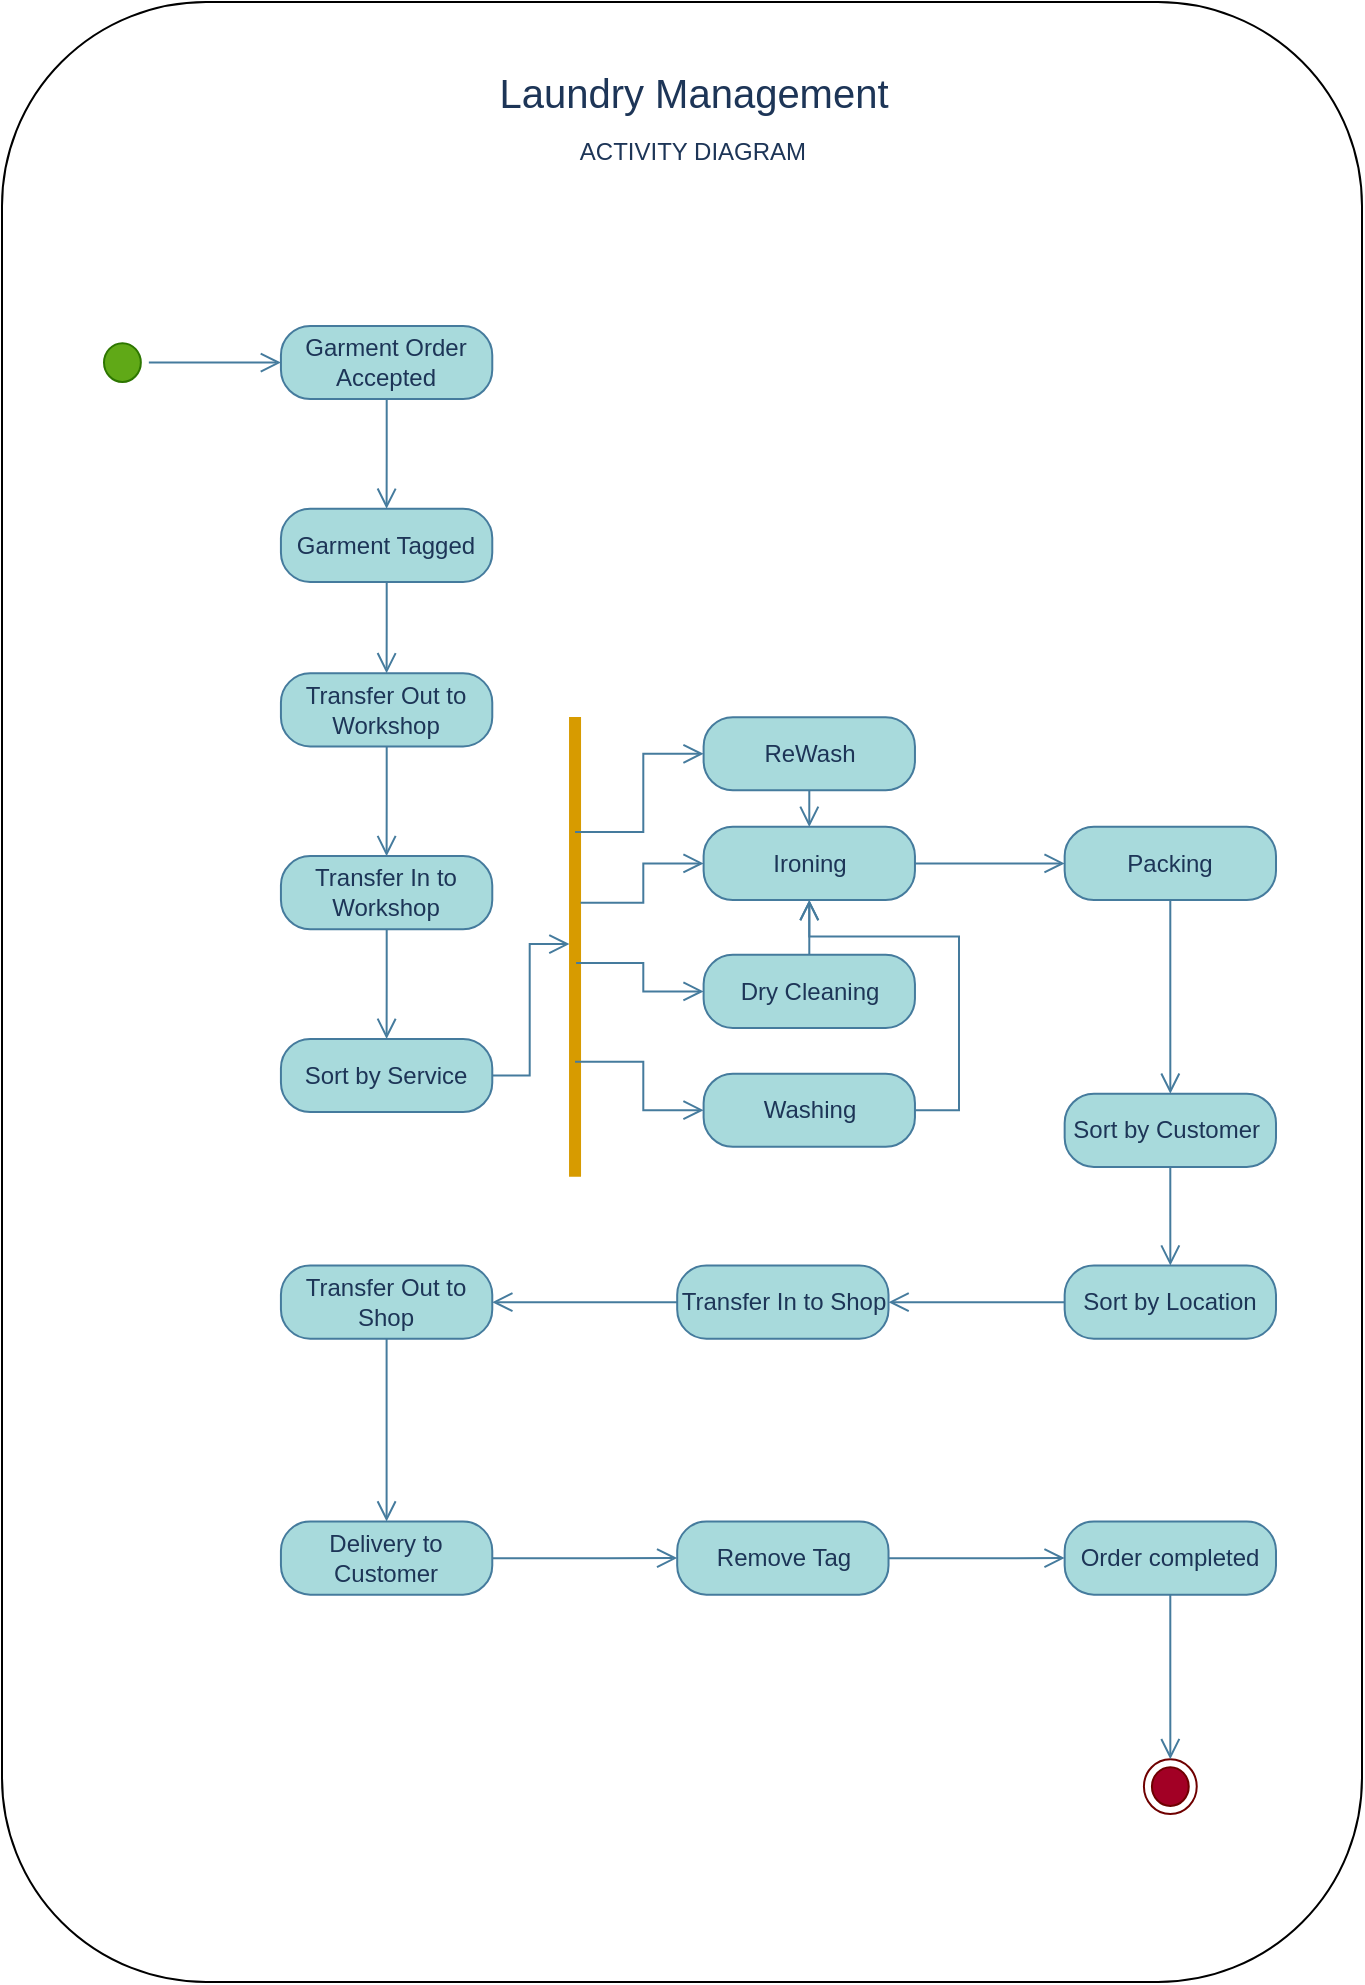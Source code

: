 <mxfile version="22.1.5" type="device">
  <diagram name="Page-1" id="9u3sA80BS_RKi0vl8UA2">
    <mxGraphModel dx="1865" dy="1249" grid="1" gridSize="10" guides="1" tooltips="1" connect="1" arrows="1" fold="1" page="1" pageScale="1" pageWidth="850" pageHeight="1100" math="0" shadow="0">
      <root>
        <mxCell id="0" />
        <mxCell id="1" parent="0" />
        <mxCell id="1Q-vxF2kPwT3aU766_Si-11" value="" style="rounded=1;whiteSpace=wrap;html=1;labelBackgroundColor=none;" parent="1" vertex="1">
          <mxGeometry x="80" y="50" width="680" height="990" as="geometry" />
        </mxCell>
        <mxCell id="1Q-vxF2kPwT3aU766_Si-8" value="" style="group;labelBackgroundColor=none;fontColor=#1D3557;" parent="1" vertex="1" connectable="0">
          <mxGeometry x="306" y="80" width="240" height="60" as="geometry" />
        </mxCell>
        <mxCell id="1Q-vxF2kPwT3aU766_Si-9" value="&lt;font style=&quot;font-size: 20px;&quot;&gt;Laundry Management&lt;/font&gt;" style="text;html=1;strokeColor=none;fillColor=none;align=center;verticalAlign=middle;whiteSpace=wrap;rounded=0;labelBackgroundColor=none;fontColor=#1D3557;" parent="1Q-vxF2kPwT3aU766_Si-8" vertex="1">
          <mxGeometry width="240" height="30" as="geometry" />
        </mxCell>
        <mxCell id="1Q-vxF2kPwT3aU766_Si-10" value="ACTIVITY DIAGRAM" style="text;html=1;strokeColor=none;fillColor=none;align=center;verticalAlign=middle;whiteSpace=wrap;rounded=0;labelBackgroundColor=none;fontColor=#1D3557;" parent="1Q-vxF2kPwT3aU766_Si-8" vertex="1">
          <mxGeometry x="53" y="30" width="133" height="30" as="geometry" />
        </mxCell>
        <mxCell id="1Q-vxF2kPwT3aU766_Si-62" value="" style="group;labelBackgroundColor=none;fontColor=#1D3557;" parent="1" vertex="1" connectable="0">
          <mxGeometry x="127" y="212" width="590" height="744" as="geometry" />
        </mxCell>
        <mxCell id="1Q-vxF2kPwT3aU766_Si-1" value="" style="ellipse;html=1;shape=startState;fillColor=#60a917;strokeColor=#2D7600;labelBackgroundColor=none;fontColor=#ffffff;" parent="1Q-vxF2kPwT3aU766_Si-62" vertex="1">
          <mxGeometry y="4.57" width="26.418" height="27.42" as="geometry" />
        </mxCell>
        <mxCell id="1Q-vxF2kPwT3aU766_Si-2" value="" style="edgeStyle=orthogonalEdgeStyle;html=1;verticalAlign=bottom;endArrow=open;endSize=8;strokeColor=#457B9D;rounded=0;entryX=0;entryY=0.5;entryDx=0;entryDy=0;labelBackgroundColor=none;fontColor=default;" parent="1Q-vxF2kPwT3aU766_Si-62" source="1Q-vxF2kPwT3aU766_Si-1" target="1Q-vxF2kPwT3aU766_Si-6" edge="1">
          <mxGeometry relative="1" as="geometry">
            <mxPoint x="52.836" y="-4.57" as="targetPoint" />
          </mxGeometry>
        </mxCell>
        <mxCell id="1Q-vxF2kPwT3aU766_Si-3" value="" style="ellipse;html=1;shape=endState;fillColor=#a20025;strokeColor=#6F0000;labelBackgroundColor=none;fontColor=#ffffff;" parent="1Q-vxF2kPwT3aU766_Si-62" vertex="1">
          <mxGeometry x="523.955" y="716.58" width="26.418" height="27.42" as="geometry" />
        </mxCell>
        <mxCell id="1Q-vxF2kPwT3aU766_Si-6" value="Garment Order Accepted" style="rounded=1;whiteSpace=wrap;html=1;arcSize=40;fillColor=#A8DADC;strokeColor=#457B9D;labelBackgroundColor=none;fontColor=#1D3557;" parent="1Q-vxF2kPwT3aU766_Si-62" vertex="1">
          <mxGeometry x="92.463" width="105.672" height="36.56" as="geometry" />
        </mxCell>
        <mxCell id="1Q-vxF2kPwT3aU766_Si-7" value="" style="edgeStyle=orthogonalEdgeStyle;html=1;verticalAlign=bottom;endArrow=open;endSize=8;strokeColor=#457B9D;rounded=0;entryX=0.5;entryY=0;entryDx=0;entryDy=0;labelBackgroundColor=none;fontColor=default;" parent="1Q-vxF2kPwT3aU766_Si-62" source="1Q-vxF2kPwT3aU766_Si-6" target="1Q-vxF2kPwT3aU766_Si-18" edge="1">
          <mxGeometry relative="1" as="geometry">
            <mxPoint x="145.299" y="91.4" as="targetPoint" />
          </mxGeometry>
        </mxCell>
        <mxCell id="1Q-vxF2kPwT3aU766_Si-12" value="Transfer Out to Workshop" style="rounded=1;whiteSpace=wrap;html=1;arcSize=40;fillColor=#A8DADC;strokeColor=#457B9D;labelBackgroundColor=none;fontColor=#1D3557;" parent="1Q-vxF2kPwT3aU766_Si-62" vertex="1">
          <mxGeometry x="92.463" y="173.661" width="105.672" height="36.56" as="geometry" />
        </mxCell>
        <mxCell id="1Q-vxF2kPwT3aU766_Si-13" value="" style="edgeStyle=orthogonalEdgeStyle;html=1;verticalAlign=bottom;endArrow=open;endSize=8;strokeColor=#457B9D;rounded=0;entryX=0.5;entryY=0;entryDx=0;entryDy=0;labelBackgroundColor=none;fontColor=default;" parent="1Q-vxF2kPwT3aU766_Si-62" source="1Q-vxF2kPwT3aU766_Si-12" target="1Q-vxF2kPwT3aU766_Si-14" edge="1">
          <mxGeometry relative="1" as="geometry">
            <mxPoint x="237.761" y="274.201" as="targetPoint" />
          </mxGeometry>
        </mxCell>
        <mxCell id="1Q-vxF2kPwT3aU766_Si-14" value="Transfer In to Workshop" style="rounded=1;whiteSpace=wrap;html=1;arcSize=40;fillColor=#A8DADC;strokeColor=#457B9D;labelBackgroundColor=none;fontColor=#1D3557;" parent="1Q-vxF2kPwT3aU766_Si-62" vertex="1">
          <mxGeometry x="92.463" y="265.061" width="105.672" height="36.56" as="geometry" />
        </mxCell>
        <mxCell id="1Q-vxF2kPwT3aU766_Si-15" value="" style="edgeStyle=orthogonalEdgeStyle;html=1;verticalAlign=bottom;endArrow=open;endSize=8;strokeColor=#457B9D;rounded=0;entryX=0.5;entryY=0;entryDx=0;entryDy=0;labelBackgroundColor=none;fontColor=default;" parent="1Q-vxF2kPwT3aU766_Si-62" source="1Q-vxF2kPwT3aU766_Si-14" target="1Q-vxF2kPwT3aU766_Si-21" edge="1">
          <mxGeometry relative="1" as="geometry">
            <mxPoint x="378.657" y="283.342" as="targetPoint" />
          </mxGeometry>
        </mxCell>
        <mxCell id="1Q-vxF2kPwT3aU766_Si-18" value="Garment Tagged" style="rounded=1;whiteSpace=wrap;html=1;arcSize=40;fillColor=#A8DADC;strokeColor=#457B9D;labelBackgroundColor=none;fontColor=#1D3557;" parent="1Q-vxF2kPwT3aU766_Si-62" vertex="1">
          <mxGeometry x="92.463" y="91.4" width="105.672" height="36.56" as="geometry" />
        </mxCell>
        <mxCell id="1Q-vxF2kPwT3aU766_Si-19" value="" style="edgeStyle=orthogonalEdgeStyle;html=1;verticalAlign=bottom;endArrow=open;endSize=8;strokeColor=#457B9D;rounded=0;entryX=0.5;entryY=0;entryDx=0;entryDy=0;labelBackgroundColor=none;fontColor=default;" parent="1Q-vxF2kPwT3aU766_Si-62" source="1Q-vxF2kPwT3aU766_Si-18" target="1Q-vxF2kPwT3aU766_Si-12" edge="1">
          <mxGeometry relative="1" as="geometry">
            <mxPoint x="145.299" y="164.521" as="targetPoint" />
          </mxGeometry>
        </mxCell>
        <mxCell id="1Q-vxF2kPwT3aU766_Si-21" value="Sort by Service" style="rounded=1;whiteSpace=wrap;html=1;arcSize=40;fillColor=#A8DADC;strokeColor=#457B9D;labelBackgroundColor=none;fontColor=#1D3557;" parent="1Q-vxF2kPwT3aU766_Si-62" vertex="1">
          <mxGeometry x="92.463" y="356.462" width="105.672" height="36.56" as="geometry" />
        </mxCell>
        <mxCell id="1Q-vxF2kPwT3aU766_Si-22" value="" style="edgeStyle=orthogonalEdgeStyle;html=1;verticalAlign=bottom;endArrow=open;endSize=8;strokeColor=#457B9D;rounded=0;entryX=0.494;entryY=0.849;entryDx=0;entryDy=0;entryPerimeter=0;labelBackgroundColor=none;fontColor=default;" parent="1Q-vxF2kPwT3aU766_Si-62" source="1Q-vxF2kPwT3aU766_Si-21" target="1Q-vxF2kPwT3aU766_Si-47" edge="1">
          <mxGeometry relative="1" as="geometry">
            <mxPoint x="61.642" y="438.722" as="targetPoint" />
          </mxGeometry>
        </mxCell>
        <mxCell id="1Q-vxF2kPwT3aU766_Si-23" value="Washing" style="rounded=1;whiteSpace=wrap;html=1;arcSize=40;fillColor=#A8DADC;strokeColor=#457B9D;labelBackgroundColor=none;fontColor=#1D3557;" parent="1Q-vxF2kPwT3aU766_Si-62" vertex="1">
          <mxGeometry x="303.806" y="373.828" width="105.672" height="36.56" as="geometry" />
        </mxCell>
        <mxCell id="1Q-vxF2kPwT3aU766_Si-24" value="" style="edgeStyle=orthogonalEdgeStyle;html=1;verticalAlign=bottom;endArrow=open;endSize=8;strokeColor=#457B9D;rounded=0;labelBackgroundColor=none;fontColor=default;" parent="1Q-vxF2kPwT3aU766_Si-62" source="1Q-vxF2kPwT3aU766_Si-23" edge="1">
          <mxGeometry relative="1" as="geometry">
            <mxPoint x="356.642" y="286.998" as="targetPoint" />
            <Array as="points">
              <mxPoint x="431.493" y="392.108" />
              <mxPoint x="431.493" y="305.278" />
              <mxPoint x="356.642" y="305.278" />
              <mxPoint x="356.642" y="286.998" />
            </Array>
          </mxGeometry>
        </mxCell>
        <mxCell id="1Q-vxF2kPwT3aU766_Si-25" value="Dry Cleaning" style="rounded=1;whiteSpace=wrap;html=1;arcSize=40;fillColor=#A8DADC;strokeColor=#457B9D;labelBackgroundColor=none;fontColor=#1D3557;" parent="1Q-vxF2kPwT3aU766_Si-62" vertex="1">
          <mxGeometry x="303.806" y="314.418" width="105.672" height="36.56" as="geometry" />
        </mxCell>
        <mxCell id="1Q-vxF2kPwT3aU766_Si-26" value="" style="edgeStyle=orthogonalEdgeStyle;html=1;verticalAlign=bottom;endArrow=open;endSize=8;strokeColor=#457B9D;rounded=0;entryX=0.5;entryY=1;entryDx=0;entryDy=0;labelBackgroundColor=none;fontColor=default;" parent="1Q-vxF2kPwT3aU766_Si-62" source="1Q-vxF2kPwT3aU766_Si-25" target="1Q-vxF2kPwT3aU766_Si-27" edge="1">
          <mxGeometry relative="1" as="geometry">
            <mxPoint x="356.642" y="277.857" as="targetPoint" />
          </mxGeometry>
        </mxCell>
        <mxCell id="1Q-vxF2kPwT3aU766_Si-27" value="Ironing" style="rounded=1;whiteSpace=wrap;html=1;arcSize=40;fillColor=#A8DADC;strokeColor=#457B9D;labelBackgroundColor=none;fontColor=#1D3557;" parent="1Q-vxF2kPwT3aU766_Si-62" vertex="1">
          <mxGeometry x="303.806" y="250.437" width="105.672" height="36.56" as="geometry" />
        </mxCell>
        <mxCell id="1Q-vxF2kPwT3aU766_Si-28" value="" style="edgeStyle=orthogonalEdgeStyle;html=1;verticalAlign=bottom;endArrow=open;endSize=8;strokeColor=#457B9D;rounded=0;entryX=0;entryY=0.5;entryDx=0;entryDy=0;labelBackgroundColor=none;fontColor=default;" parent="1Q-vxF2kPwT3aU766_Si-62" source="1Q-vxF2kPwT3aU766_Si-27" target="1Q-vxF2kPwT3aU766_Si-33" edge="1">
          <mxGeometry relative="1" as="geometry">
            <mxPoint x="545.97" y="315.332" as="targetPoint" />
          </mxGeometry>
        </mxCell>
        <mxCell id="1Q-vxF2kPwT3aU766_Si-29" value="ReWash" style="rounded=1;whiteSpace=wrap;html=1;arcSize=40;fillColor=#A8DADC;strokeColor=#457B9D;labelBackgroundColor=none;fontColor=#1D3557;" parent="1Q-vxF2kPwT3aU766_Si-62" vertex="1">
          <mxGeometry x="303.806" y="195.597" width="105.672" height="36.56" as="geometry" />
        </mxCell>
        <mxCell id="1Q-vxF2kPwT3aU766_Si-30" value="" style="edgeStyle=orthogonalEdgeStyle;html=1;verticalAlign=bottom;endArrow=open;endSize=8;strokeColor=#457B9D;rounded=0;entryX=0.5;entryY=0;entryDx=0;entryDy=0;labelBackgroundColor=none;fontColor=default;" parent="1Q-vxF2kPwT3aU766_Si-62" source="1Q-vxF2kPwT3aU766_Si-29" target="1Q-vxF2kPwT3aU766_Si-27" edge="1">
          <mxGeometry relative="1" as="geometry">
            <mxPoint x="356.642" y="204.737" as="targetPoint" />
          </mxGeometry>
        </mxCell>
        <mxCell id="1Q-vxF2kPwT3aU766_Si-31" value="Sort by Customer&amp;nbsp;" style="rounded=1;whiteSpace=wrap;html=1;arcSize=40;fillColor=#A8DADC;strokeColor=#457B9D;labelBackgroundColor=none;fontColor=#1D3557;" parent="1Q-vxF2kPwT3aU766_Si-62" vertex="1">
          <mxGeometry x="484.328" y="383.882" width="105.672" height="36.56" as="geometry" />
        </mxCell>
        <mxCell id="1Q-vxF2kPwT3aU766_Si-32" value="" style="edgeStyle=orthogonalEdgeStyle;html=1;verticalAlign=bottom;endArrow=open;endSize=8;strokeColor=#457B9D;rounded=0;entryX=0.5;entryY=0;entryDx=0;entryDy=0;labelBackgroundColor=none;fontColor=default;" parent="1Q-vxF2kPwT3aU766_Si-62" source="1Q-vxF2kPwT3aU766_Si-31" target="1Q-vxF2kPwT3aU766_Si-35" edge="1">
          <mxGeometry relative="1" as="geometry">
            <mxPoint x="545.97" y="493.563" as="targetPoint" />
          </mxGeometry>
        </mxCell>
        <mxCell id="1Q-vxF2kPwT3aU766_Si-33" value="Packing" style="rounded=1;whiteSpace=wrap;html=1;arcSize=40;fillColor=#A8DADC;strokeColor=#457B9D;labelBackgroundColor=none;fontColor=#1D3557;" parent="1Q-vxF2kPwT3aU766_Si-62" vertex="1">
          <mxGeometry x="484.328" y="250.437" width="105.672" height="36.56" as="geometry" />
        </mxCell>
        <mxCell id="1Q-vxF2kPwT3aU766_Si-34" value="" style="edgeStyle=orthogonalEdgeStyle;html=1;verticalAlign=bottom;endArrow=open;endSize=8;strokeColor=#457B9D;rounded=0;entryX=0.5;entryY=0;entryDx=0;entryDy=0;labelBackgroundColor=none;fontColor=default;" parent="1Q-vxF2kPwT3aU766_Si-62" source="1Q-vxF2kPwT3aU766_Si-33" target="1Q-vxF2kPwT3aU766_Si-31" edge="1">
          <mxGeometry relative="1" as="geometry">
            <mxPoint x="537.164" y="361.032" as="targetPoint" />
          </mxGeometry>
        </mxCell>
        <mxCell id="1Q-vxF2kPwT3aU766_Si-35" value="Sort by Location" style="rounded=1;whiteSpace=wrap;html=1;arcSize=40;fillColor=#A8DADC;strokeColor=#457B9D;labelBackgroundColor=none;fontColor=#1D3557;" parent="1Q-vxF2kPwT3aU766_Si-62" vertex="1">
          <mxGeometry x="484.328" y="469.799" width="105.672" height="36.56" as="geometry" />
        </mxCell>
        <mxCell id="1Q-vxF2kPwT3aU766_Si-36" value="" style="edgeStyle=orthogonalEdgeStyle;html=1;verticalAlign=bottom;endArrow=open;endSize=8;strokeColor=#457B9D;rounded=0;entryX=1;entryY=0.5;entryDx=0;entryDy=0;labelBackgroundColor=none;fontColor=default;" parent="1Q-vxF2kPwT3aU766_Si-62" source="1Q-vxF2kPwT3aU766_Si-35" target="1Q-vxF2kPwT3aU766_Si-39" edge="1">
          <mxGeometry relative="1" as="geometry">
            <mxPoint x="493.134" y="497.219" as="targetPoint" />
          </mxGeometry>
        </mxCell>
        <mxCell id="1Q-vxF2kPwT3aU766_Si-37" value="Transfer Out to Shop" style="rounded=1;whiteSpace=wrap;html=1;arcSize=40;fillColor=#A8DADC;strokeColor=#457B9D;labelBackgroundColor=none;fontColor=#1D3557;" parent="1Q-vxF2kPwT3aU766_Si-62" vertex="1">
          <mxGeometry x="92.463" y="469.799" width="105.672" height="36.56" as="geometry" />
        </mxCell>
        <mxCell id="1Q-vxF2kPwT3aU766_Si-39" value="Transfer In to Shop" style="rounded=1;whiteSpace=wrap;html=1;arcSize=40;fillColor=#A8DADC;strokeColor=#457B9D;labelBackgroundColor=none;fontColor=#1D3557;" parent="1Q-vxF2kPwT3aU766_Si-62" vertex="1">
          <mxGeometry x="290.597" y="469.799" width="105.672" height="36.56" as="geometry" />
        </mxCell>
        <mxCell id="1Q-vxF2kPwT3aU766_Si-41" value="Delivery to Customer" style="rounded=1;whiteSpace=wrap;html=1;arcSize=40;fillColor=#A8DADC;strokeColor=#457B9D;labelBackgroundColor=none;fontColor=#1D3557;" parent="1Q-vxF2kPwT3aU766_Si-62" vertex="1">
          <mxGeometry x="92.463" y="597.759" width="105.672" height="36.56" as="geometry" />
        </mxCell>
        <mxCell id="1Q-vxF2kPwT3aU766_Si-42" value="" style="edgeStyle=orthogonalEdgeStyle;html=1;verticalAlign=bottom;endArrow=open;endSize=8;strokeColor=#457B9D;rounded=0;entryX=0;entryY=0.5;entryDx=0;entryDy=0;labelBackgroundColor=none;fontColor=default;" parent="1Q-vxF2kPwT3aU766_Si-62" source="1Q-vxF2kPwT3aU766_Si-41" target="1Q-vxF2kPwT3aU766_Si-45" edge="1">
          <mxGeometry relative="1" as="geometry">
            <mxPoint x="215.746" y="634.319" as="targetPoint" />
            <Array as="points">
              <mxPoint x="255.373" y="616.039" />
              <mxPoint x="255.373" y="616.039" />
            </Array>
          </mxGeometry>
        </mxCell>
        <mxCell id="1Q-vxF2kPwT3aU766_Si-43" value="Order completed" style="rounded=1;whiteSpace=wrap;html=1;arcSize=40;fillColor=#A8DADC;strokeColor=#457B9D;labelBackgroundColor=none;fontColor=#1D3557;" parent="1Q-vxF2kPwT3aU766_Si-62" vertex="1">
          <mxGeometry x="484.328" y="597.759" width="105.672" height="36.56" as="geometry" />
        </mxCell>
        <mxCell id="1Q-vxF2kPwT3aU766_Si-44" value="" style="edgeStyle=orthogonalEdgeStyle;html=1;verticalAlign=bottom;endArrow=open;endSize=8;strokeColor=#457B9D;rounded=0;labelBackgroundColor=none;fontColor=default;" parent="1Q-vxF2kPwT3aU766_Si-62" source="1Q-vxF2kPwT3aU766_Si-43" target="1Q-vxF2kPwT3aU766_Si-3" edge="1">
          <mxGeometry relative="1" as="geometry">
            <mxPoint x="418.284" y="753.14" as="targetPoint" />
          </mxGeometry>
        </mxCell>
        <mxCell id="1Q-vxF2kPwT3aU766_Si-45" value="Remove Tag" style="rounded=1;whiteSpace=wrap;html=1;arcSize=40;fillColor=#A8DADC;strokeColor=#457B9D;labelBackgroundColor=none;fontColor=#1D3557;" parent="1Q-vxF2kPwT3aU766_Si-62" vertex="1">
          <mxGeometry x="290.597" y="597.759" width="105.672" height="36.56" as="geometry" />
        </mxCell>
        <mxCell id="1Q-vxF2kPwT3aU766_Si-46" value="" style="edgeStyle=orthogonalEdgeStyle;html=1;verticalAlign=bottom;endArrow=open;endSize=8;strokeColor=#457B9D;rounded=0;entryX=0;entryY=0.5;entryDx=0;entryDy=0;labelBackgroundColor=none;fontColor=default;" parent="1Q-vxF2kPwT3aU766_Si-62" source="1Q-vxF2kPwT3aU766_Si-45" target="1Q-vxF2kPwT3aU766_Si-43" edge="1">
          <mxGeometry relative="1" as="geometry">
            <mxPoint x="374.254" y="634.319" as="targetPoint" />
          </mxGeometry>
        </mxCell>
        <mxCell id="1Q-vxF2kPwT3aU766_Si-49" value="" style="group;direction=east;flipV=1;flipH=1;rotation=90;labelBackgroundColor=none;fontColor=#1D3557;" parent="1Q-vxF2kPwT3aU766_Si-62" vertex="1" connectable="0">
          <mxGeometry x="211.343" y="379.312" width="143.097" height="63.98" as="geometry" />
        </mxCell>
        <mxCell id="1Q-vxF2kPwT3aU766_Si-47" value="" style="shape=line;html=1;strokeWidth=6;flipH=0;rotation=90;labelBackgroundColor=none;fillColor=#ffe6cc;strokeColor=#d79b00;" parent="1Q-vxF2kPwT3aU766_Si-49" vertex="1">
          <mxGeometry x="-86.739" y="-72.892" width="229.836" height="7.998" as="geometry" />
        </mxCell>
        <mxCell id="1Q-vxF2kPwT3aU766_Si-48" value="" style="edgeStyle=orthogonalEdgeStyle;html=1;verticalAlign=bottom;endArrow=open;endSize=8;strokeColor=#457B9D;rounded=0;entryX=0;entryY=0.5;entryDx=0;entryDy=0;exitX=0.75;exitY=0.5;exitDx=0;exitDy=0;exitPerimeter=0;labelBackgroundColor=none;fontColor=default;" parent="1Q-vxF2kPwT3aU766_Si-62" source="1Q-vxF2kPwT3aU766_Si-47" target="1Q-vxF2kPwT3aU766_Si-23" edge="1">
          <mxGeometry relative="1" as="geometry">
            <mxPoint x="292.358" y="394.165" as="targetPoint" />
            <mxPoint x="299.403" y="286.998" as="sourcePoint" />
          </mxGeometry>
        </mxCell>
        <mxCell id="1Q-vxF2kPwT3aU766_Si-56" value="" style="edgeStyle=orthogonalEdgeStyle;html=1;verticalAlign=bottom;endArrow=open;endSize=8;strokeColor=#457B9D;rounded=0;exitX=0.535;exitY=0.435;exitDx=0;exitDy=0;exitPerimeter=0;entryX=0;entryY=0.5;entryDx=0;entryDy=0;labelBackgroundColor=none;fontColor=default;" parent="1Q-vxF2kPwT3aU766_Si-62" source="1Q-vxF2kPwT3aU766_Si-47" target="1Q-vxF2kPwT3aU766_Si-25" edge="1">
          <mxGeometry relative="1" as="geometry">
            <mxPoint x="554.776" y="296.138" as="targetPoint" />
            <mxPoint x="418.284" y="277.857" as="sourcePoint" />
          </mxGeometry>
        </mxCell>
        <mxCell id="1Q-vxF2kPwT3aU766_Si-57" value="" style="edgeStyle=orthogonalEdgeStyle;html=1;verticalAlign=bottom;endArrow=open;endSize=8;strokeColor=#457B9D;rounded=0;exitX=0.404;exitY=0.157;exitDx=0;exitDy=0;exitPerimeter=0;entryX=0;entryY=0.5;entryDx=0;entryDy=0;labelBackgroundColor=none;fontColor=default;" parent="1Q-vxF2kPwT3aU766_Si-62" source="1Q-vxF2kPwT3aU766_Si-47" target="1Q-vxF2kPwT3aU766_Si-27" edge="1">
          <mxGeometry relative="1" as="geometry">
            <mxPoint x="554.776" y="296.138" as="targetPoint" />
            <mxPoint x="418.284" y="277.857" as="sourcePoint" />
          </mxGeometry>
        </mxCell>
        <mxCell id="1Q-vxF2kPwT3aU766_Si-58" value="" style="edgeStyle=orthogonalEdgeStyle;html=1;verticalAlign=bottom;endArrow=open;endSize=8;strokeColor=#457B9D;rounded=0;exitX=0.25;exitY=0.5;exitDx=0;exitDy=0;exitPerimeter=0;entryX=0;entryY=0.5;entryDx=0;entryDy=0;labelBackgroundColor=none;fontColor=default;" parent="1Q-vxF2kPwT3aU766_Si-62" source="1Q-vxF2kPwT3aU766_Si-47" target="1Q-vxF2kPwT3aU766_Si-29" edge="1">
          <mxGeometry relative="1" as="geometry">
            <mxPoint x="290.597" y="213.877" as="targetPoint" />
            <mxPoint x="427.09" y="286.998" as="sourcePoint" />
          </mxGeometry>
        </mxCell>
        <mxCell id="1Q-vxF2kPwT3aU766_Si-60" value="" style="edgeStyle=orthogonalEdgeStyle;html=1;verticalAlign=bottom;endArrow=open;endSize=8;strokeColor=#457B9D;rounded=0;entryX=1;entryY=0.5;entryDx=0;entryDy=0;exitX=0;exitY=0.5;exitDx=0;exitDy=0;labelBackgroundColor=none;fontColor=default;" parent="1Q-vxF2kPwT3aU766_Si-62" source="1Q-vxF2kPwT3aU766_Si-39" target="1Q-vxF2kPwT3aU766_Si-37" edge="1">
          <mxGeometry relative="1" as="geometry">
            <mxPoint x="405.075" y="497.219" as="targetPoint" />
            <mxPoint x="493.134" y="497.219" as="sourcePoint" />
          </mxGeometry>
        </mxCell>
        <mxCell id="1Q-vxF2kPwT3aU766_Si-61" value="" style="edgeStyle=orthogonalEdgeStyle;html=1;verticalAlign=bottom;endArrow=open;endSize=8;strokeColor=#457B9D;rounded=0;entryX=0.5;entryY=0;entryDx=0;entryDy=0;exitX=0.5;exitY=1;exitDx=0;exitDy=0;labelBackgroundColor=none;fontColor=default;" parent="1Q-vxF2kPwT3aU766_Si-62" source="1Q-vxF2kPwT3aU766_Si-37" target="1Q-vxF2kPwT3aU766_Si-41" edge="1">
          <mxGeometry relative="1" as="geometry">
            <mxPoint x="206.94" y="534.693" as="targetPoint" />
            <mxPoint x="299.403" y="534.693" as="sourcePoint" />
          </mxGeometry>
        </mxCell>
      </root>
    </mxGraphModel>
  </diagram>
</mxfile>
